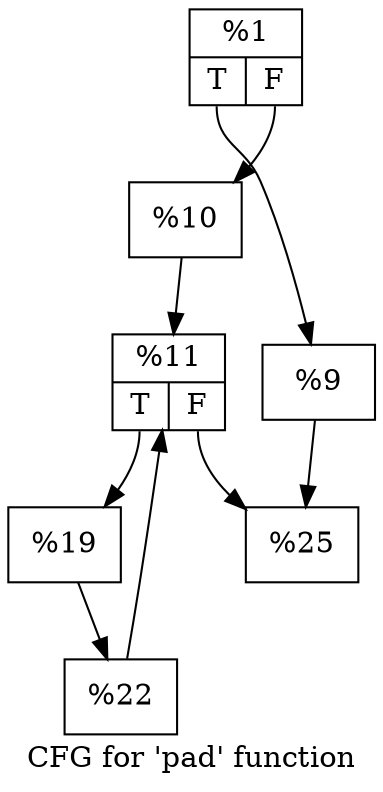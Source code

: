 digraph "CFG for 'pad' function" {
	label="CFG for 'pad' function";

	Node0x1a69fe0 [shape=record,label="{%1|{<s0>T|<s1>F}}"];
	Node0x1a69fe0:s0 -> Node0x1a6a0e0;
	Node0x1a69fe0:s1 -> Node0x1a6a330;
	Node0x1a6a0e0 [shape=record,label="{%9}"];
	Node0x1a6a0e0 -> Node0x1a6a450;
	Node0x1a6a330 [shape=record,label="{%10}"];
	Node0x1a6a330 -> Node0x1a6a580;
	Node0x1a6a580 [shape=record,label="{%11|{<s0>T|<s1>F}}"];
	Node0x1a6a580:s0 -> Node0x1a6a980;
	Node0x1a6a580:s1 -> Node0x1a6a450;
	Node0x1a6a980 [shape=record,label="{%19}"];
	Node0x1a6a980 -> Node0x1a6aba0;
	Node0x1a6aba0 [shape=record,label="{%22}"];
	Node0x1a6aba0 -> Node0x1a6a580;
	Node0x1a6a450 [shape=record,label="{%25}"];
}

